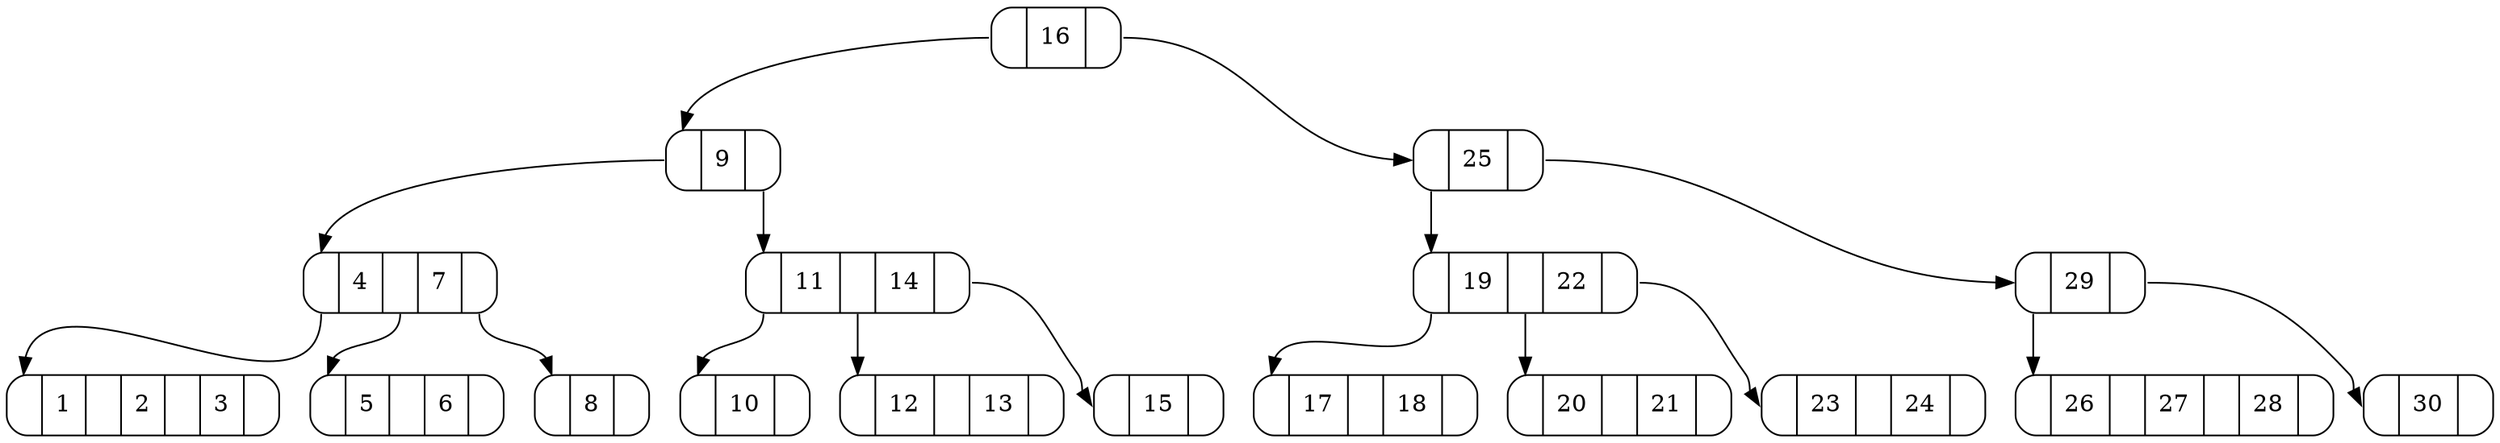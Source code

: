 digraph G{ 
"M0x55cdda5fff20" [ label= " <f0> |<f-1> 16 | <f1> " , shape=Mrecord]"M0x55cdda5ffc40" [ label= " <f0> |<f-1> 9 | <f1> " , shape=Mrecord]"M0x55cdda5ff5c0" [ label= " <f0> |<f-1> 4 | <f1>  | <f-2> 7 | <f2> " , shape=Mrecord]"M0x55cdda5ff430" [ label= " <f0> |<f-1> 1 | <f1>  | <f-2> 2 | <f2>  | <f-3> 3 | <f3> " , shape=Mrecord]"M0x55cdda5ff5c0":f0 -> "M0x55cdda5ff430":f0 "M0x55cdda5ffb60" [ label= " <f0> |<f-1> 5 | <f1>  | <f-2> 6 | <f2> " , shape=Mrecord]"M0x55cdda5ff5c0":f1 -> "M0x55cdda5ffb60":f0 "M0x55cdda5ff450" [ label= " <f0> |<f-1> 8 | <f1> " , shape=Mrecord]"M0x55cdda5ff5c0":f2 -> "M0x55cdda5ff450":f0 "M0x55cdda5ffc40":f0 -> "M0x55cdda5ff5c0":f0 "M0x55cdda5ff470" [ label= " <f0> |<f-1> 11 | <f1>  | <f-2> 14 | <f2> " , shape=Mrecord]"M0x55cdda5ff490" [ label= " <f0> |<f-1> 10 | <f1> " , shape=Mrecord]"M0x55cdda5ff470":f0 -> "M0x55cdda5ff490":f0 "M0x55cdda5ff5a0" [ label= " <f0> |<f-1> 12 | <f1>  | <f-2> 13 | <f2> " , shape=Mrecord]"M0x55cdda5ff470":f1 -> "M0x55cdda5ff5a0":f0 "M0x55cdda5fff00" [ label= " <f0> |<f-1> 15 | <f1> " , shape=Mrecord]"M0x55cdda5ff470":f2 -> "M0x55cdda5fff00":f0 "M0x55cdda5ffc40":f1 -> "M0x55cdda5ff470":f0 "M0x55cdda5fff20":f0 -> "M0x55cdda5ffc40":f0 "M0x55cdda5fff80" [ label= " <f0> |<f-1> 25 | <f1> " , shape=Mrecord]"M0x55cdda5ffca0" [ label= " <f0> |<f-1> 19 | <f1>  | <f-2> 22 | <f2> " , shape=Mrecord]"M0x55cdda5ffae0" [ label= " <f0> |<f-1> 17 | <f1>  | <f-2> 18 | <f2> " , shape=Mrecord]"M0x55cdda5ffca0":f0 -> "M0x55cdda5ffae0":f0 "M0x55cdda5ffb40" [ label= " <f0> |<f-1> 20 | <f1>  | <f-2> 21 | <f2> " , shape=Mrecord]"M0x55cdda5ffca0":f1 -> "M0x55cdda5ffb40":f0 "M0x55cdda5ffbe0" [ label= " <f0> |<f-1> 23 | <f1>  | <f-2> 24 | <f2> " , shape=Mrecord]"M0x55cdda5ffca0":f2 -> "M0x55cdda5ffbe0":f0 "M0x55cdda5fff80":f0 -> "M0x55cdda5ffca0":f0 "M0x55cdda5ffde0" [ label= " <f0> |<f-1> 29 | <f1> " , shape=Mrecord]"M0x55cdda5ffb80" [ label= " <f0> |<f-1> 26 | <f1>  | <f-2> 27 | <f2>  | <f-3> 28 | <f3> " , shape=Mrecord]"M0x55cdda5ffde0":f0 -> "M0x55cdda5ffb80":f0 "M0x55cdda5ffd40" [ label= " <f0> |<f-1> 30 | <f1> " , shape=Mrecord]"M0x55cdda5ffde0":f1 -> "M0x55cdda5ffd40":f0 "M0x55cdda5fff80":f1 -> "M0x55cdda5ffde0":f0 "M0x55cdda5fff20":f1 -> "M0x55cdda5fff80":f0  } 
